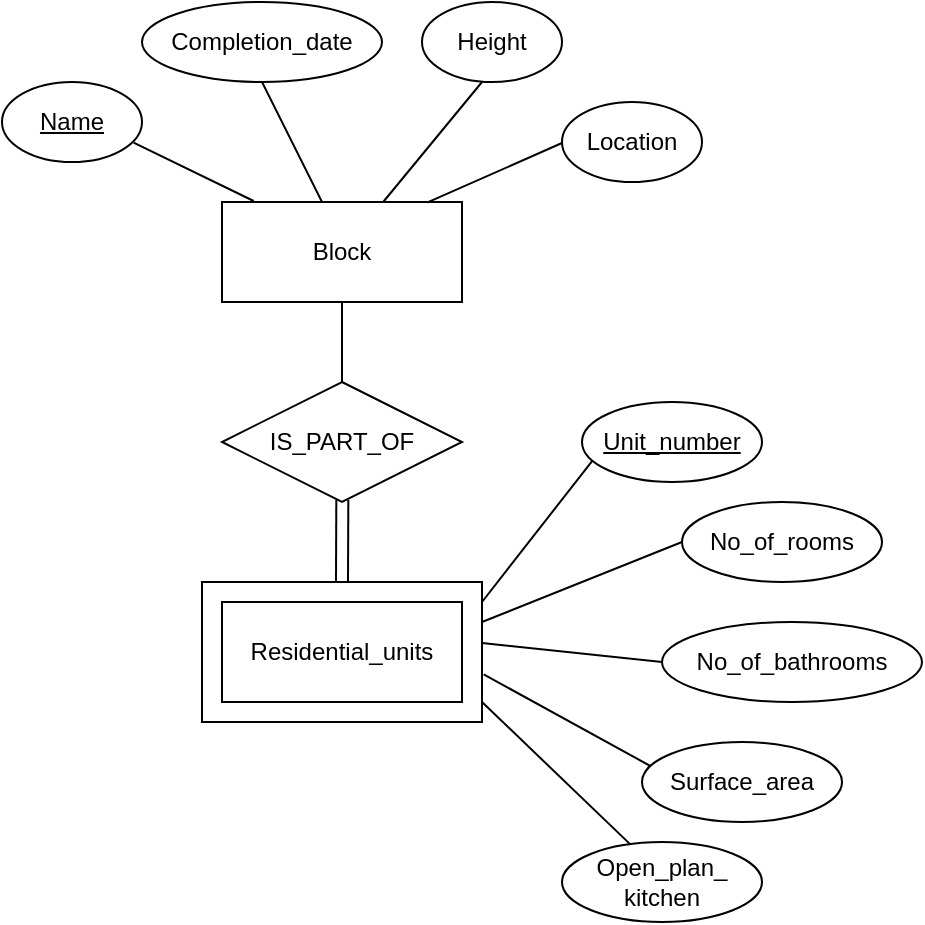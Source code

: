 <mxfile version="15.5.9" type="github">
  <diagram id="C5RBs43oDa-KdzZeNtuy" name="Page-1">
    <mxGraphModel dx="677" dy="368" grid="1" gridSize="10" guides="1" tooltips="1" connect="1" arrows="1" fold="1" page="1" pageScale="1" pageWidth="827" pageHeight="1169" math="0" shadow="0">
      <root>
        <mxCell id="WIyWlLk6GJQsqaUBKTNV-0" />
        <mxCell id="WIyWlLk6GJQsqaUBKTNV-1" parent="WIyWlLk6GJQsqaUBKTNV-0" />
        <mxCell id="Me56u_hwa7tbCwoZh5Bt-0" value="Block" style="rounded=0;whiteSpace=wrap;html=1;" vertex="1" parent="WIyWlLk6GJQsqaUBKTNV-1">
          <mxGeometry x="460" y="160" width="120" height="50" as="geometry" />
        </mxCell>
        <mxCell id="Me56u_hwa7tbCwoZh5Bt-1" value="Name" style="ellipse;whiteSpace=wrap;html=1;fontStyle=4" vertex="1" parent="WIyWlLk6GJQsqaUBKTNV-1">
          <mxGeometry x="350" y="100" width="70" height="40" as="geometry" />
        </mxCell>
        <mxCell id="Me56u_hwa7tbCwoZh5Bt-5" value="Completion_date" style="ellipse;whiteSpace=wrap;html=1;" vertex="1" parent="WIyWlLk6GJQsqaUBKTNV-1">
          <mxGeometry x="420" y="60" width="120" height="40" as="geometry" />
        </mxCell>
        <mxCell id="Me56u_hwa7tbCwoZh5Bt-6" value="Height" style="ellipse;whiteSpace=wrap;html=1;" vertex="1" parent="WIyWlLk6GJQsqaUBKTNV-1">
          <mxGeometry x="560" y="60" width="70" height="40" as="geometry" />
        </mxCell>
        <mxCell id="Me56u_hwa7tbCwoZh5Bt-7" value="Location" style="ellipse;whiteSpace=wrap;html=1;" vertex="1" parent="WIyWlLk6GJQsqaUBKTNV-1">
          <mxGeometry x="630" y="110" width="70" height="40" as="geometry" />
        </mxCell>
        <mxCell id="Me56u_hwa7tbCwoZh5Bt-8" value="" style="endArrow=none;html=1;rounded=0;entryX=0.132;entryY=-0.01;entryDx=0;entryDy=0;entryPerimeter=0;exitX=0.94;exitY=0.758;exitDx=0;exitDy=0;exitPerimeter=0;" edge="1" parent="WIyWlLk6GJQsqaUBKTNV-1" source="Me56u_hwa7tbCwoZh5Bt-1" target="Me56u_hwa7tbCwoZh5Bt-0">
          <mxGeometry width="50" height="50" relative="1" as="geometry">
            <mxPoint x="410" y="130" as="sourcePoint" />
            <mxPoint x="464" y="80" as="targetPoint" />
          </mxGeometry>
        </mxCell>
        <mxCell id="Me56u_hwa7tbCwoZh5Bt-13" value="" style="endArrow=none;html=1;rounded=0;" edge="1" parent="WIyWlLk6GJQsqaUBKTNV-1">
          <mxGeometry width="50" height="50" relative="1" as="geometry">
            <mxPoint x="480" y="100" as="sourcePoint" />
            <mxPoint x="510" y="160" as="targetPoint" />
          </mxGeometry>
        </mxCell>
        <mxCell id="Me56u_hwa7tbCwoZh5Bt-14" value="" style="endArrow=none;html=1;rounded=0;" edge="1" parent="WIyWlLk6GJQsqaUBKTNV-1" target="Me56u_hwa7tbCwoZh5Bt-0">
          <mxGeometry width="50" height="50" relative="1" as="geometry">
            <mxPoint x="590" y="100" as="sourcePoint" />
            <mxPoint x="655.84" y="119.5" as="targetPoint" />
          </mxGeometry>
        </mxCell>
        <mxCell id="Me56u_hwa7tbCwoZh5Bt-15" value="" style="endArrow=none;html=1;rounded=0;entryX=0.854;entryY=0.007;entryDx=0;entryDy=0;entryPerimeter=0;" edge="1" parent="WIyWlLk6GJQsqaUBKTNV-1" target="Me56u_hwa7tbCwoZh5Bt-0">
          <mxGeometry width="50" height="50" relative="1" as="geometry">
            <mxPoint x="630" y="130.5" as="sourcePoint" />
            <mxPoint x="695.84" y="150.0" as="targetPoint" />
          </mxGeometry>
        </mxCell>
        <mxCell id="Me56u_hwa7tbCwoZh5Bt-17" value="IS_PART_OF" style="rhombus;whiteSpace=wrap;html=1;" vertex="1" parent="WIyWlLk6GJQsqaUBKTNV-1">
          <mxGeometry x="460" y="250" width="120" height="60" as="geometry" />
        </mxCell>
        <mxCell id="Me56u_hwa7tbCwoZh5Bt-18" style="edgeStyle=orthogonalEdgeStyle;rounded=0;orthogonalLoop=1;jettySize=auto;html=1;exitX=0.5;exitY=1;exitDx=0;exitDy=0;" edge="1" parent="WIyWlLk6GJQsqaUBKTNV-1" source="Me56u_hwa7tbCwoZh5Bt-17" target="Me56u_hwa7tbCwoZh5Bt-17">
          <mxGeometry relative="1" as="geometry" />
        </mxCell>
        <mxCell id="Me56u_hwa7tbCwoZh5Bt-19" value="" style="endArrow=none;html=1;rounded=0;entryX=0.5;entryY=1;entryDx=0;entryDy=0;exitX=0.5;exitY=0;exitDx=0;exitDy=0;" edge="1" parent="WIyWlLk6GJQsqaUBKTNV-1" source="Me56u_hwa7tbCwoZh5Bt-17" target="Me56u_hwa7tbCwoZh5Bt-0">
          <mxGeometry width="50" height="50" relative="1" as="geometry">
            <mxPoint x="340" y="310" as="sourcePoint" />
            <mxPoint x="390" y="260" as="targetPoint" />
          </mxGeometry>
        </mxCell>
        <mxCell id="Me56u_hwa7tbCwoZh5Bt-23" value="" style="rounded=0;whiteSpace=wrap;html=1;" vertex="1" parent="WIyWlLk6GJQsqaUBKTNV-1">
          <mxGeometry x="450" y="350" width="140" height="70" as="geometry" />
        </mxCell>
        <mxCell id="Me56u_hwa7tbCwoZh5Bt-21" value="Residential_units" style="rounded=0;whiteSpace=wrap;html=1;" vertex="1" parent="WIyWlLk6GJQsqaUBKTNV-1">
          <mxGeometry x="460" y="360" width="120" height="50" as="geometry" />
        </mxCell>
        <mxCell id="Me56u_hwa7tbCwoZh5Bt-24" value="" style="endArrow=none;html=1;rounded=0;entryX=0.468;entryY=0.983;entryDx=0;entryDy=0;entryPerimeter=0;" edge="1" parent="WIyWlLk6GJQsqaUBKTNV-1">
          <mxGeometry width="50" height="50" relative="1" as="geometry">
            <mxPoint x="517" y="350" as="sourcePoint" />
            <mxPoint x="517.16" y="308.98" as="targetPoint" />
          </mxGeometry>
        </mxCell>
        <mxCell id="Me56u_hwa7tbCwoZh5Bt-25" value="" style="endArrow=none;html=1;rounded=0;entryX=0.468;entryY=0.983;entryDx=0;entryDy=0;entryPerimeter=0;" edge="1" parent="WIyWlLk6GJQsqaUBKTNV-1">
          <mxGeometry width="50" height="50" relative="1" as="geometry">
            <mxPoint x="523" y="350" as="sourcePoint" />
            <mxPoint x="523.16" y="308.98" as="targetPoint" />
          </mxGeometry>
        </mxCell>
        <mxCell id="Me56u_hwa7tbCwoZh5Bt-26" value="Unit_number " style="ellipse;whiteSpace=wrap;html=1;fontStyle=4" vertex="1" parent="WIyWlLk6GJQsqaUBKTNV-1">
          <mxGeometry x="640" y="260" width="90" height="40" as="geometry" />
        </mxCell>
        <mxCell id="Me56u_hwa7tbCwoZh5Bt-27" value="No_of_rooms" style="ellipse;whiteSpace=wrap;html=1;" vertex="1" parent="WIyWlLk6GJQsqaUBKTNV-1">
          <mxGeometry x="690" y="310" width="100" height="40" as="geometry" />
        </mxCell>
        <mxCell id="Me56u_hwa7tbCwoZh5Bt-28" value="No_of_bathrooms" style="ellipse;whiteSpace=wrap;html=1;" vertex="1" parent="WIyWlLk6GJQsqaUBKTNV-1">
          <mxGeometry x="680" y="370" width="130" height="40" as="geometry" />
        </mxCell>
        <mxCell id="Me56u_hwa7tbCwoZh5Bt-30" value="Surface_area" style="ellipse;whiteSpace=wrap;html=1;" vertex="1" parent="WIyWlLk6GJQsqaUBKTNV-1">
          <mxGeometry x="670" y="430" width="100" height="40" as="geometry" />
        </mxCell>
        <mxCell id="Me56u_hwa7tbCwoZh5Bt-31" value="Open_plan_&lt;br&gt;kitchen" style="ellipse;whiteSpace=wrap;html=1;" vertex="1" parent="WIyWlLk6GJQsqaUBKTNV-1">
          <mxGeometry x="630" y="480" width="100" height="40" as="geometry" />
        </mxCell>
        <mxCell id="Me56u_hwa7tbCwoZh5Bt-32" value="" style="endArrow=none;html=1;rounded=0;exitX=0.056;exitY=0.738;exitDx=0;exitDy=0;exitPerimeter=0;" edge="1" parent="WIyWlLk6GJQsqaUBKTNV-1" source="Me56u_hwa7tbCwoZh5Bt-26">
          <mxGeometry width="50" height="50" relative="1" as="geometry">
            <mxPoint x="425.8" y="140.32" as="sourcePoint" />
            <mxPoint x="590" y="360" as="targetPoint" />
          </mxGeometry>
        </mxCell>
        <mxCell id="Me56u_hwa7tbCwoZh5Bt-33" value="" style="endArrow=none;html=1;rounded=0;exitX=0;exitY=0.5;exitDx=0;exitDy=0;" edge="1" parent="WIyWlLk6GJQsqaUBKTNV-1" source="Me56u_hwa7tbCwoZh5Bt-27">
          <mxGeometry width="50" height="50" relative="1" as="geometry">
            <mxPoint x="645.04" y="299.52" as="sourcePoint" />
            <mxPoint x="590" y="370" as="targetPoint" />
          </mxGeometry>
        </mxCell>
        <mxCell id="Me56u_hwa7tbCwoZh5Bt-34" value="" style="endArrow=none;html=1;rounded=0;exitX=0;exitY=0.5;exitDx=0;exitDy=0;" edge="1" parent="WIyWlLk6GJQsqaUBKTNV-1" source="Me56u_hwa7tbCwoZh5Bt-28">
          <mxGeometry width="50" height="50" relative="1" as="geometry">
            <mxPoint x="645.04" y="310" as="sourcePoint" />
            <mxPoint x="590" y="380.48" as="targetPoint" />
          </mxGeometry>
        </mxCell>
        <mxCell id="Me56u_hwa7tbCwoZh5Bt-35" value="" style="endArrow=none;html=1;rounded=0;exitX=0.042;exitY=0.3;exitDx=0;exitDy=0;exitPerimeter=0;entryX=1.006;entryY=0.66;entryDx=0;entryDy=0;entryPerimeter=0;" edge="1" parent="WIyWlLk6GJQsqaUBKTNV-1" source="Me56u_hwa7tbCwoZh5Bt-30" target="Me56u_hwa7tbCwoZh5Bt-23">
          <mxGeometry width="50" height="50" relative="1" as="geometry">
            <mxPoint x="645.04" y="330" as="sourcePoint" />
            <mxPoint x="590" y="400.48" as="targetPoint" />
          </mxGeometry>
        </mxCell>
        <mxCell id="Me56u_hwa7tbCwoZh5Bt-39" value="" style="endArrow=none;html=1;rounded=0;exitX=0.343;exitY=0.033;exitDx=0;exitDy=0;exitPerimeter=0;" edge="1" parent="WIyWlLk6GJQsqaUBKTNV-1" source="Me56u_hwa7tbCwoZh5Bt-31">
          <mxGeometry width="50" height="50" relative="1" as="geometry">
            <mxPoint x="660" y="480" as="sourcePoint" />
            <mxPoint x="590" y="410" as="targetPoint" />
          </mxGeometry>
        </mxCell>
      </root>
    </mxGraphModel>
  </diagram>
</mxfile>
